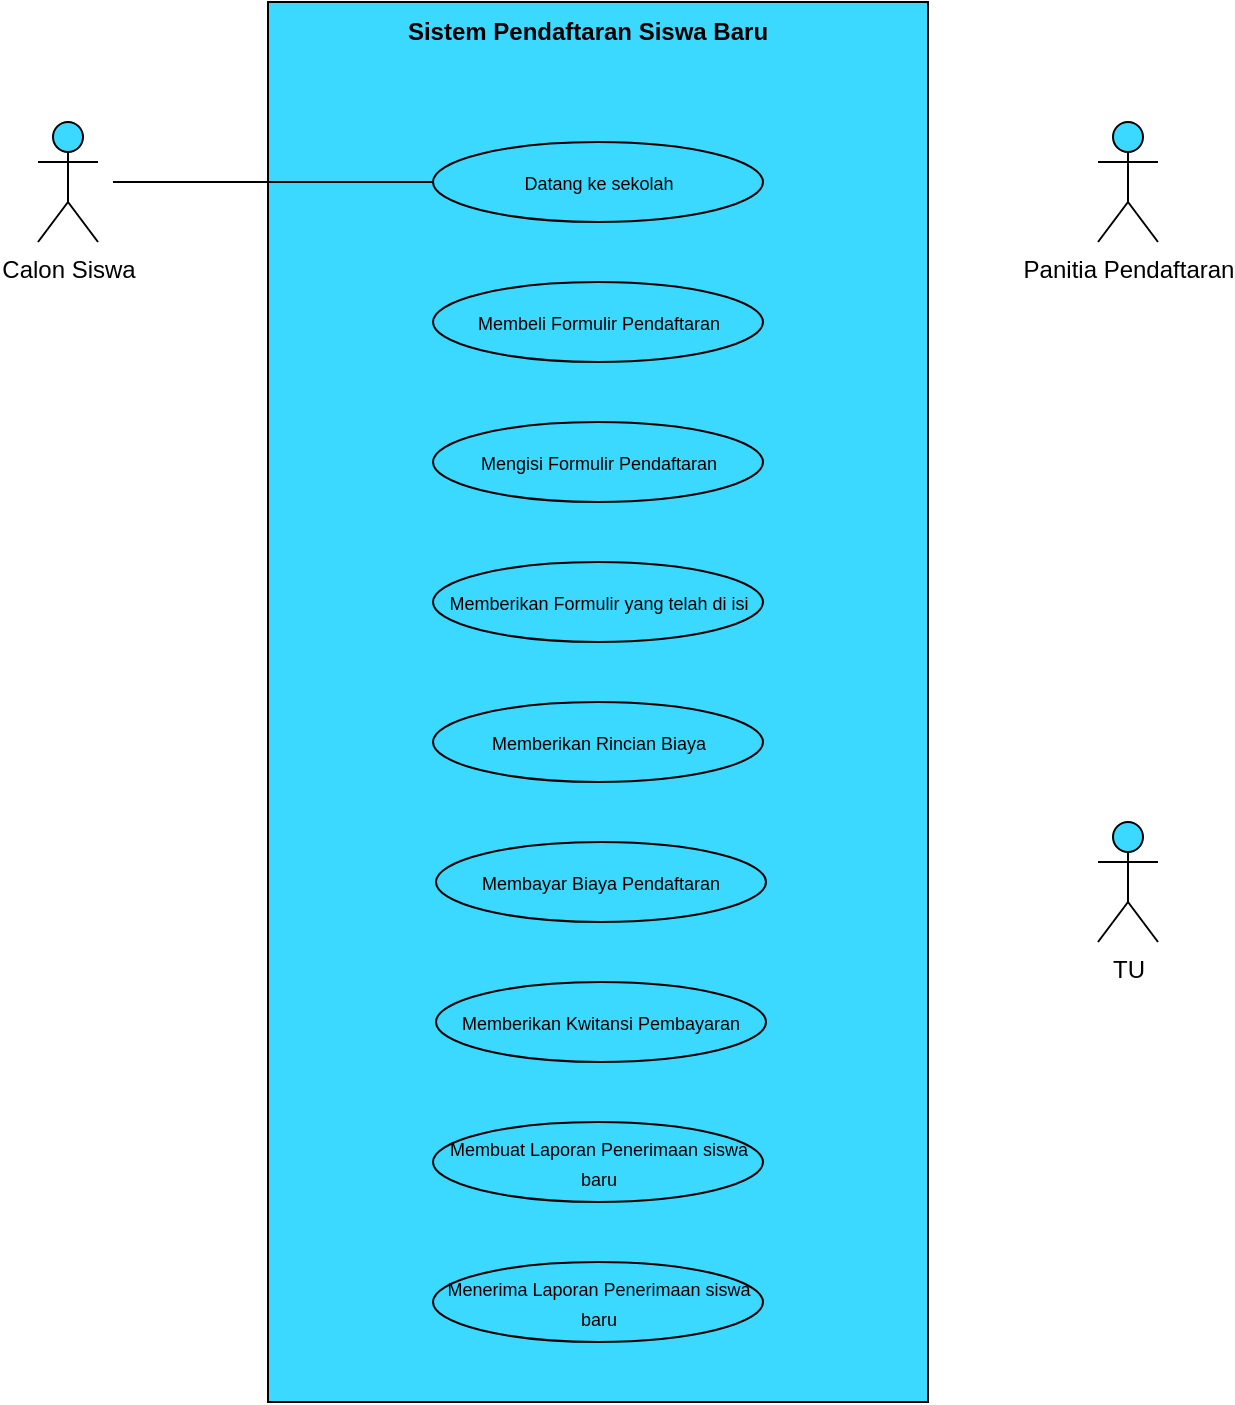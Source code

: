 <mxfile version="20.0.3" type="github">
  <diagram id="C5RBs43oDa-KdzZeNtuy" name="Page-1">
    <mxGraphModel dx="1138" dy="603" grid="1" gridSize="10" guides="1" tooltips="1" connect="1" arrows="1" fold="1" page="1" pageScale="1" pageWidth="827" pageHeight="1169" math="0" shadow="0">
      <root>
        <mxCell id="WIyWlLk6GJQsqaUBKTNV-0" />
        <mxCell id="WIyWlLk6GJQsqaUBKTNV-1" parent="WIyWlLk6GJQsqaUBKTNV-0" />
        <mxCell id="XHJ0ulQm2pWwU0JMd1qO-0" value="Calon Siswa" style="shape=umlActor;verticalLabelPosition=bottom;verticalAlign=top;html=1;outlineConnect=0;fillColor=#3BD8FF;" vertex="1" parent="WIyWlLk6GJQsqaUBKTNV-1">
          <mxGeometry x="150" y="150" width="30" height="60" as="geometry" />
        </mxCell>
        <mxCell id="XHJ0ulQm2pWwU0JMd1qO-4" value="" style="rounded=0;whiteSpace=wrap;html=1;strokeColor=#000000;fillColor=#3BD8FF;" vertex="1" parent="WIyWlLk6GJQsqaUBKTNV-1">
          <mxGeometry x="265" y="90" width="330" height="700" as="geometry" />
        </mxCell>
        <mxCell id="XHJ0ulQm2pWwU0JMd1qO-5" value="&lt;b&gt;Sistem Pendaftaran Siswa Baru&lt;/b&gt;" style="text;html=1;strokeColor=none;fillColor=none;align=center;verticalAlign=middle;whiteSpace=wrap;rounded=0;" vertex="1" parent="WIyWlLk6GJQsqaUBKTNV-1">
          <mxGeometry x="290" y="90" width="270" height="30" as="geometry" />
        </mxCell>
        <mxCell id="XHJ0ulQm2pWwU0JMd1qO-7" value="&lt;font style=&quot;font-size: 9px;&quot;&gt;Membeli Formulir Pendaftaran&lt;/font&gt;" style="ellipse;whiteSpace=wrap;html=1;align=center;newEdgeStyle={&quot;edgeStyle&quot;:&quot;entityRelationEdgeStyle&quot;,&quot;startArrow&quot;:&quot;none&quot;,&quot;endArrow&quot;:&quot;none&quot;,&quot;segment&quot;:10,&quot;curved&quot;:1};treeFolding=1;treeMoving=1;strokeColor=#000000;fillColor=#3BD8FF;" vertex="1" parent="WIyWlLk6GJQsqaUBKTNV-1">
          <mxGeometry x="347.5" y="230.0" width="165" height="40" as="geometry" />
        </mxCell>
        <mxCell id="XHJ0ulQm2pWwU0JMd1qO-9" value="&lt;font style=&quot;font-size: 9px;&quot;&gt;Mengisi Formulir Pendaftaran&lt;/font&gt;" style="ellipse;whiteSpace=wrap;html=1;align=center;newEdgeStyle={&quot;edgeStyle&quot;:&quot;entityRelationEdgeStyle&quot;,&quot;startArrow&quot;:&quot;none&quot;,&quot;endArrow&quot;:&quot;none&quot;,&quot;segment&quot;:10,&quot;curved&quot;:1};treeFolding=1;treeMoving=1;strokeColor=#000000;fillColor=#3BD8FF;" vertex="1" parent="WIyWlLk6GJQsqaUBKTNV-1">
          <mxGeometry x="347.5" y="300" width="165" height="40" as="geometry" />
        </mxCell>
        <mxCell id="XHJ0ulQm2pWwU0JMd1qO-10" value="&lt;font style=&quot;font-size: 9px;&quot;&gt;Memberikan Formulir yang telah di isi&lt;/font&gt;" style="ellipse;whiteSpace=wrap;html=1;align=center;newEdgeStyle={&quot;edgeStyle&quot;:&quot;entityRelationEdgeStyle&quot;,&quot;startArrow&quot;:&quot;none&quot;,&quot;endArrow&quot;:&quot;none&quot;,&quot;segment&quot;:10,&quot;curved&quot;:1};treeFolding=1;treeMoving=1;strokeColor=#000000;fillColor=#3BD8FF;" vertex="1" parent="WIyWlLk6GJQsqaUBKTNV-1">
          <mxGeometry x="347.5" y="370" width="165" height="40" as="geometry" />
        </mxCell>
        <mxCell id="XHJ0ulQm2pWwU0JMd1qO-12" value="&lt;font style=&quot;font-size: 9px;&quot;&gt;Datang ke sekolah&lt;/font&gt;" style="ellipse;whiteSpace=wrap;html=1;align=center;newEdgeStyle={&quot;edgeStyle&quot;:&quot;entityRelationEdgeStyle&quot;,&quot;startArrow&quot;:&quot;none&quot;,&quot;endArrow&quot;:&quot;none&quot;,&quot;segment&quot;:10,&quot;curved&quot;:1};treeFolding=1;treeMoving=1;strokeColor=#000000;fillColor=#3BD8FF;" vertex="1" parent="WIyWlLk6GJQsqaUBKTNV-1">
          <mxGeometry x="347.5" y="160" width="165" height="40" as="geometry" />
        </mxCell>
        <mxCell id="XHJ0ulQm2pWwU0JMd1qO-13" value="" style="line;strokeWidth=1;html=1;perimeter=backbonePerimeter;points=[];outlineConnect=0;fontSize=10;fillColor=#3BD8FF;" vertex="1" parent="WIyWlLk6GJQsqaUBKTNV-1">
          <mxGeometry x="187.5" y="175" width="160" height="10" as="geometry" />
        </mxCell>
        <mxCell id="XHJ0ulQm2pWwU0JMd1qO-14" value="Panitia Pendaftaran" style="shape=umlActor;verticalLabelPosition=bottom;verticalAlign=top;html=1;outlineConnect=0;fillColor=#3BD8FF;" vertex="1" parent="WIyWlLk6GJQsqaUBKTNV-1">
          <mxGeometry x="680" y="150" width="30" height="60" as="geometry" />
        </mxCell>
        <mxCell id="XHJ0ulQm2pWwU0JMd1qO-21" value="&lt;font style=&quot;font-size: 9px;&quot;&gt;Memberikan Rincian Biaya&lt;/font&gt;" style="ellipse;whiteSpace=wrap;html=1;align=center;newEdgeStyle={&quot;edgeStyle&quot;:&quot;entityRelationEdgeStyle&quot;,&quot;startArrow&quot;:&quot;none&quot;,&quot;endArrow&quot;:&quot;none&quot;,&quot;segment&quot;:10,&quot;curved&quot;:1};treeFolding=1;treeMoving=1;strokeColor=#000000;fillColor=#3BD8FF;" vertex="1" parent="WIyWlLk6GJQsqaUBKTNV-1">
          <mxGeometry x="347.5" y="440" width="165" height="40" as="geometry" />
        </mxCell>
        <mxCell id="XHJ0ulQm2pWwU0JMd1qO-25" value="&lt;font style=&quot;font-size: 9px;&quot;&gt;Membayar Biaya Pendaftaran&lt;/font&gt;" style="ellipse;whiteSpace=wrap;html=1;align=center;newEdgeStyle={&quot;edgeStyle&quot;:&quot;entityRelationEdgeStyle&quot;,&quot;startArrow&quot;:&quot;none&quot;,&quot;endArrow&quot;:&quot;none&quot;,&quot;segment&quot;:10,&quot;curved&quot;:1};treeFolding=1;treeMoving=1;strokeColor=#000000;fillColor=#3BD8FF;" vertex="1" parent="WIyWlLk6GJQsqaUBKTNV-1">
          <mxGeometry x="349" y="510" width="165" height="40" as="geometry" />
        </mxCell>
        <mxCell id="XHJ0ulQm2pWwU0JMd1qO-26" value="TU" style="shape=umlActor;verticalLabelPosition=bottom;verticalAlign=top;html=1;outlineConnect=0;fillColor=#3BD8FF;" vertex="1" parent="WIyWlLk6GJQsqaUBKTNV-1">
          <mxGeometry x="680" y="500" width="30" height="60" as="geometry" />
        </mxCell>
        <mxCell id="XHJ0ulQm2pWwU0JMd1qO-29" value="&lt;font style=&quot;font-size: 9px;&quot;&gt;Memberikan Kwitansi Pembayaran&lt;/font&gt;" style="ellipse;whiteSpace=wrap;html=1;align=center;newEdgeStyle={&quot;edgeStyle&quot;:&quot;entityRelationEdgeStyle&quot;,&quot;startArrow&quot;:&quot;none&quot;,&quot;endArrow&quot;:&quot;none&quot;,&quot;segment&quot;:10,&quot;curved&quot;:1};treeFolding=1;treeMoving=1;strokeColor=#000000;fillColor=#3BD8FF;" vertex="1" parent="WIyWlLk6GJQsqaUBKTNV-1">
          <mxGeometry x="349" y="580" width="165" height="40" as="geometry" />
        </mxCell>
        <mxCell id="XHJ0ulQm2pWwU0JMd1qO-34" value="&lt;font style=&quot;font-size: 9px;&quot;&gt;Membuat Laporan Penerimaan siswa baru&lt;/font&gt;" style="ellipse;whiteSpace=wrap;html=1;align=center;newEdgeStyle={&quot;edgeStyle&quot;:&quot;entityRelationEdgeStyle&quot;,&quot;startArrow&quot;:&quot;none&quot;,&quot;endArrow&quot;:&quot;none&quot;,&quot;segment&quot;:10,&quot;curved&quot;:1};treeFolding=1;treeMoving=1;strokeColor=#000000;fillColor=#3BD8FF;" vertex="1" parent="WIyWlLk6GJQsqaUBKTNV-1">
          <mxGeometry x="347.5" y="650" width="165" height="40" as="geometry" />
        </mxCell>
        <mxCell id="XHJ0ulQm2pWwU0JMd1qO-35" value="&lt;font style=&quot;font-size: 9px;&quot;&gt;Menerima Laporan Penerimaan siswa baru&lt;/font&gt;" style="ellipse;whiteSpace=wrap;html=1;align=center;newEdgeStyle={&quot;edgeStyle&quot;:&quot;entityRelationEdgeStyle&quot;,&quot;startArrow&quot;:&quot;none&quot;,&quot;endArrow&quot;:&quot;none&quot;,&quot;segment&quot;:10,&quot;curved&quot;:1};treeFolding=1;treeMoving=1;strokeColor=#000000;fillColor=#3BD8FF;" vertex="1" parent="WIyWlLk6GJQsqaUBKTNV-1">
          <mxGeometry x="347.5" y="720" width="165" height="40" as="geometry" />
        </mxCell>
      </root>
    </mxGraphModel>
  </diagram>
</mxfile>
